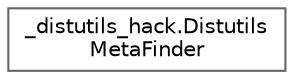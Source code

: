 digraph "Graphical Class Hierarchy"
{
 // LATEX_PDF_SIZE
  bgcolor="transparent";
  edge [fontname=Helvetica,fontsize=10,labelfontname=Helvetica,labelfontsize=10];
  node [fontname=Helvetica,fontsize=10,shape=box,height=0.2,width=0.4];
  rankdir="LR";
  Node0 [id="Node000000",label="_distutils_hack.Distutils\lMetaFinder",height=0.2,width=0.4,color="grey40", fillcolor="white", style="filled",URL="$class__distutils__hack_1_1_distutils_meta_finder.html",tooltip=" "];
}
